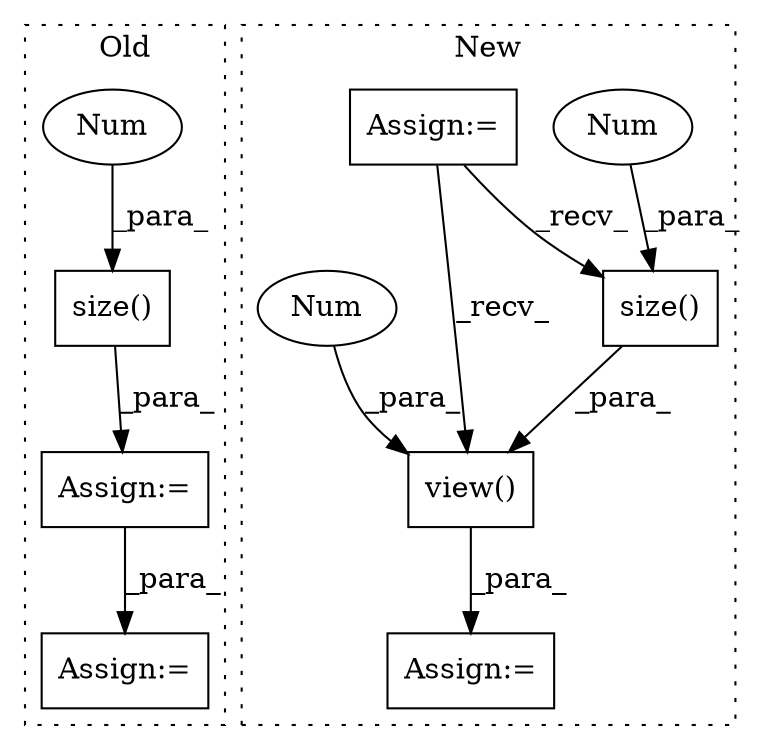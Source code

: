 digraph G {
subgraph cluster0 {
1 [label="size()" a="75" s="3335,3343" l="7,1" shape="box"];
3 [label="Num" a="76" s="3342" l="1" shape="ellipse"];
4 [label="Assign:=" a="68" s="3763" l="3" shape="box"];
6 [label="Assign:=" a="68" s="3697" l="3" shape="box"];
label = "Old";
style="dotted";
}
subgraph cluster1 {
2 [label="size()" a="75" s="3991,3999" l="7,1" shape="box"];
5 [label="Num" a="76" s="3998" l="1" shape="ellipse"];
7 [label="Assign:=" a="68" s="3973" l="3" shape="box"];
8 [label="Assign:=" a="68" s="3914" l="3" shape="box"];
9 [label="view()" a="75" s="3976,4018" l="15,1" shape="box"];
10 [label="Num" a="76" s="4002" l="2" shape="ellipse"];
label = "New";
style="dotted";
}
1 -> 6 [label="_para_"];
2 -> 9 [label="_para_"];
3 -> 1 [label="_para_"];
5 -> 2 [label="_para_"];
6 -> 4 [label="_para_"];
8 -> 2 [label="_recv_"];
8 -> 9 [label="_recv_"];
9 -> 7 [label="_para_"];
10 -> 9 [label="_para_"];
}